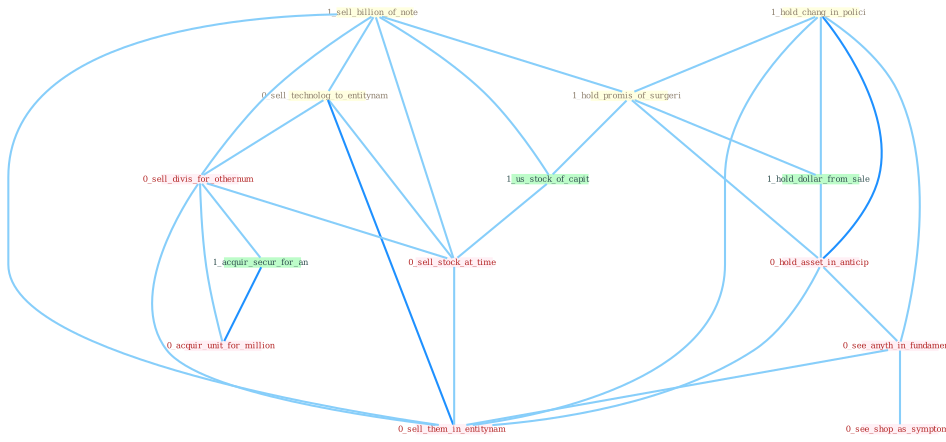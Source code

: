 Graph G{ 
    node
    [shape=polygon,style=filled,width=.5,height=.06,color="#BDFCC9",fixedsize=true,fontsize=4,
    fontcolor="#2f4f4f"];
    {node
    [color="#ffffe0", fontcolor="#8b7d6b"] "1_sell_billion_of_note " "1_hold_chang_in_polici " "0_sell_technolog_to_entitynam " "1_hold_promis_of_surgeri "}
{node [color="#fff0f5", fontcolor="#b22222"] "0_sell_divis_for_othernum " "0_hold_asset_in_anticip " "0_sell_stock_at_time " "0_see_anyth_in_fundament " "0_acquir_unit_for_million " "0_see_shop_as_symptom " "0_sell_them_in_entitynam "}
edge [color="#B0E2FF"];

	"1_sell_billion_of_note " -- "0_sell_technolog_to_entitynam " [w="1", color="#87cefa" ];
	"1_sell_billion_of_note " -- "1_hold_promis_of_surgeri " [w="1", color="#87cefa" ];
	"1_sell_billion_of_note " -- "0_sell_divis_for_othernum " [w="1", color="#87cefa" ];
	"1_sell_billion_of_note " -- "1_us_stock_of_capit " [w="1", color="#87cefa" ];
	"1_sell_billion_of_note " -- "0_sell_stock_at_time " [w="1", color="#87cefa" ];
	"1_sell_billion_of_note " -- "0_sell_them_in_entitynam " [w="1", color="#87cefa" ];
	"1_hold_chang_in_polici " -- "1_hold_promis_of_surgeri " [w="1", color="#87cefa" ];
	"1_hold_chang_in_polici " -- "1_hold_dollar_from_sale " [w="1", color="#87cefa" ];
	"1_hold_chang_in_polici " -- "0_hold_asset_in_anticip " [w="2", color="#1e90ff" , len=0.8];
	"1_hold_chang_in_polici " -- "0_see_anyth_in_fundament " [w="1", color="#87cefa" ];
	"1_hold_chang_in_polici " -- "0_sell_them_in_entitynam " [w="1", color="#87cefa" ];
	"0_sell_technolog_to_entitynam " -- "0_sell_divis_for_othernum " [w="1", color="#87cefa" ];
	"0_sell_technolog_to_entitynam " -- "0_sell_stock_at_time " [w="1", color="#87cefa" ];
	"0_sell_technolog_to_entitynam " -- "0_sell_them_in_entitynam " [w="2", color="#1e90ff" , len=0.8];
	"1_hold_promis_of_surgeri " -- "1_us_stock_of_capit " [w="1", color="#87cefa" ];
	"1_hold_promis_of_surgeri " -- "1_hold_dollar_from_sale " [w="1", color="#87cefa" ];
	"1_hold_promis_of_surgeri " -- "0_hold_asset_in_anticip " [w="1", color="#87cefa" ];
	"0_sell_divis_for_othernum " -- "1_acquir_secur_for_an " [w="1", color="#87cefa" ];
	"0_sell_divis_for_othernum " -- "0_sell_stock_at_time " [w="1", color="#87cefa" ];
	"0_sell_divis_for_othernum " -- "0_acquir_unit_for_million " [w="1", color="#87cefa" ];
	"0_sell_divis_for_othernum " -- "0_sell_them_in_entitynam " [w="1", color="#87cefa" ];
	"1_acquir_secur_for_an " -- "0_acquir_unit_for_million " [w="2", color="#1e90ff" , len=0.8];
	"1_us_stock_of_capit " -- "0_sell_stock_at_time " [w="1", color="#87cefa" ];
	"1_hold_dollar_from_sale " -- "0_hold_asset_in_anticip " [w="1", color="#87cefa" ];
	"0_hold_asset_in_anticip " -- "0_see_anyth_in_fundament " [w="1", color="#87cefa" ];
	"0_hold_asset_in_anticip " -- "0_sell_them_in_entitynam " [w="1", color="#87cefa" ];
	"0_sell_stock_at_time " -- "0_sell_them_in_entitynam " [w="1", color="#87cefa" ];
	"0_see_anyth_in_fundament " -- "0_see_shop_as_symptom " [w="1", color="#87cefa" ];
	"0_see_anyth_in_fundament " -- "0_sell_them_in_entitynam " [w="1", color="#87cefa" ];
}
